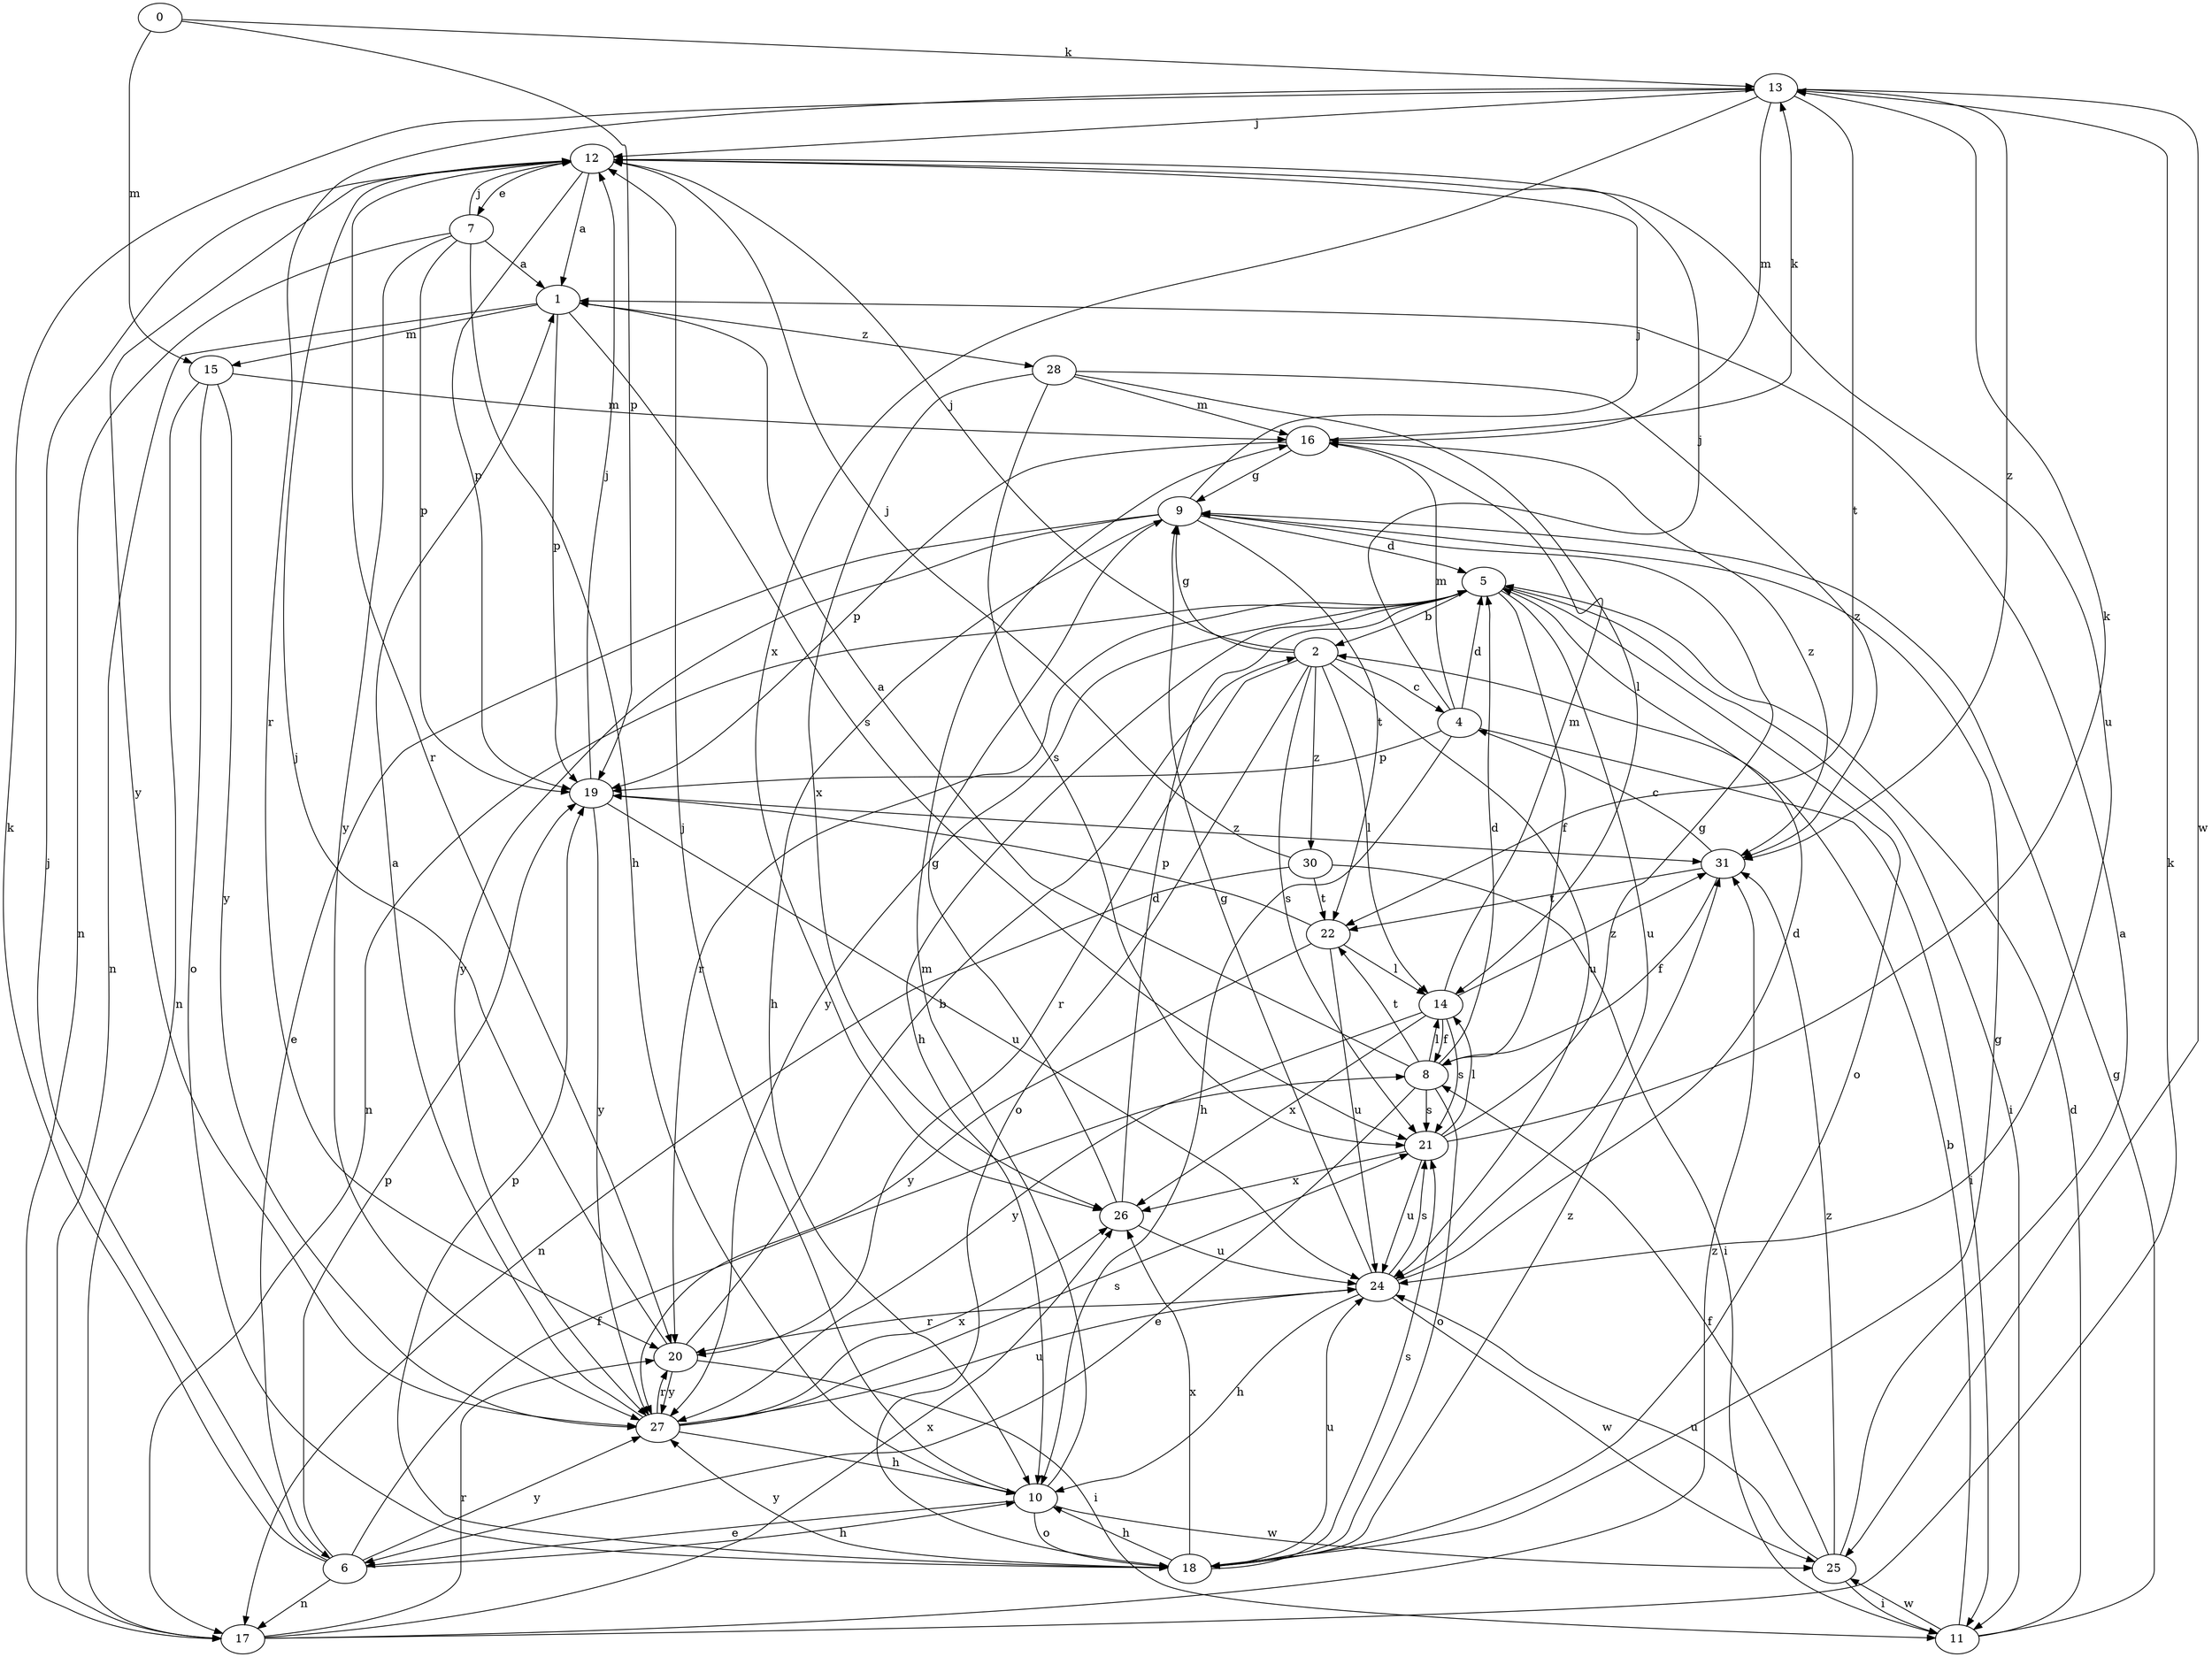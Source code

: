strict digraph  {
0;
1;
2;
4;
5;
6;
7;
8;
9;
10;
11;
12;
13;
14;
15;
16;
17;
18;
19;
20;
21;
22;
24;
25;
26;
27;
28;
30;
31;
0 -> 13  [label=k];
0 -> 15  [label=m];
0 -> 19  [label=p];
1 -> 15  [label=m];
1 -> 17  [label=n];
1 -> 19  [label=p];
1 -> 21  [label=s];
1 -> 28  [label=z];
2 -> 4  [label=c];
2 -> 9  [label=g];
2 -> 12  [label=j];
2 -> 14  [label=l];
2 -> 18  [label=o];
2 -> 20  [label=r];
2 -> 21  [label=s];
2 -> 24  [label=u];
2 -> 30  [label=z];
4 -> 5  [label=d];
4 -> 10  [label=h];
4 -> 11  [label=i];
4 -> 12  [label=j];
4 -> 16  [label=m];
4 -> 19  [label=p];
5 -> 2  [label=b];
5 -> 8  [label=f];
5 -> 10  [label=h];
5 -> 11  [label=i];
5 -> 17  [label=n];
5 -> 18  [label=o];
5 -> 20  [label=r];
5 -> 24  [label=u];
5 -> 27  [label=y];
6 -> 8  [label=f];
6 -> 10  [label=h];
6 -> 12  [label=j];
6 -> 13  [label=k];
6 -> 17  [label=n];
6 -> 19  [label=p];
6 -> 27  [label=y];
7 -> 1  [label=a];
7 -> 10  [label=h];
7 -> 12  [label=j];
7 -> 17  [label=n];
7 -> 19  [label=p];
7 -> 27  [label=y];
8 -> 1  [label=a];
8 -> 5  [label=d];
8 -> 6  [label=e];
8 -> 14  [label=l];
8 -> 18  [label=o];
8 -> 21  [label=s];
8 -> 22  [label=t];
9 -> 5  [label=d];
9 -> 6  [label=e];
9 -> 10  [label=h];
9 -> 12  [label=j];
9 -> 22  [label=t];
9 -> 27  [label=y];
10 -> 6  [label=e];
10 -> 12  [label=j];
10 -> 16  [label=m];
10 -> 18  [label=o];
10 -> 25  [label=w];
11 -> 2  [label=b];
11 -> 5  [label=d];
11 -> 9  [label=g];
11 -> 25  [label=w];
12 -> 1  [label=a];
12 -> 7  [label=e];
12 -> 19  [label=p];
12 -> 20  [label=r];
12 -> 24  [label=u];
12 -> 27  [label=y];
13 -> 12  [label=j];
13 -> 16  [label=m];
13 -> 20  [label=r];
13 -> 22  [label=t];
13 -> 25  [label=w];
13 -> 26  [label=x];
13 -> 31  [label=z];
14 -> 8  [label=f];
14 -> 16  [label=m];
14 -> 21  [label=s];
14 -> 26  [label=x];
14 -> 27  [label=y];
14 -> 31  [label=z];
15 -> 16  [label=m];
15 -> 17  [label=n];
15 -> 18  [label=o];
15 -> 27  [label=y];
16 -> 9  [label=g];
16 -> 13  [label=k];
16 -> 19  [label=p];
16 -> 31  [label=z];
17 -> 13  [label=k];
17 -> 20  [label=r];
17 -> 26  [label=x];
17 -> 31  [label=z];
18 -> 9  [label=g];
18 -> 10  [label=h];
18 -> 19  [label=p];
18 -> 21  [label=s];
18 -> 24  [label=u];
18 -> 26  [label=x];
18 -> 27  [label=y];
18 -> 31  [label=z];
19 -> 12  [label=j];
19 -> 24  [label=u];
19 -> 27  [label=y];
19 -> 31  [label=z];
20 -> 2  [label=b];
20 -> 11  [label=i];
20 -> 12  [label=j];
20 -> 27  [label=y];
21 -> 9  [label=g];
21 -> 13  [label=k];
21 -> 14  [label=l];
21 -> 24  [label=u];
21 -> 26  [label=x];
22 -> 14  [label=l];
22 -> 19  [label=p];
22 -> 24  [label=u];
22 -> 27  [label=y];
24 -> 5  [label=d];
24 -> 9  [label=g];
24 -> 10  [label=h];
24 -> 20  [label=r];
24 -> 21  [label=s];
24 -> 25  [label=w];
25 -> 1  [label=a];
25 -> 8  [label=f];
25 -> 11  [label=i];
25 -> 24  [label=u];
25 -> 31  [label=z];
26 -> 5  [label=d];
26 -> 9  [label=g];
26 -> 24  [label=u];
27 -> 1  [label=a];
27 -> 10  [label=h];
27 -> 20  [label=r];
27 -> 21  [label=s];
27 -> 24  [label=u];
27 -> 26  [label=x];
28 -> 14  [label=l];
28 -> 16  [label=m];
28 -> 21  [label=s];
28 -> 26  [label=x];
28 -> 31  [label=z];
30 -> 11  [label=i];
30 -> 12  [label=j];
30 -> 17  [label=n];
30 -> 22  [label=t];
31 -> 4  [label=c];
31 -> 8  [label=f];
31 -> 22  [label=t];
}
